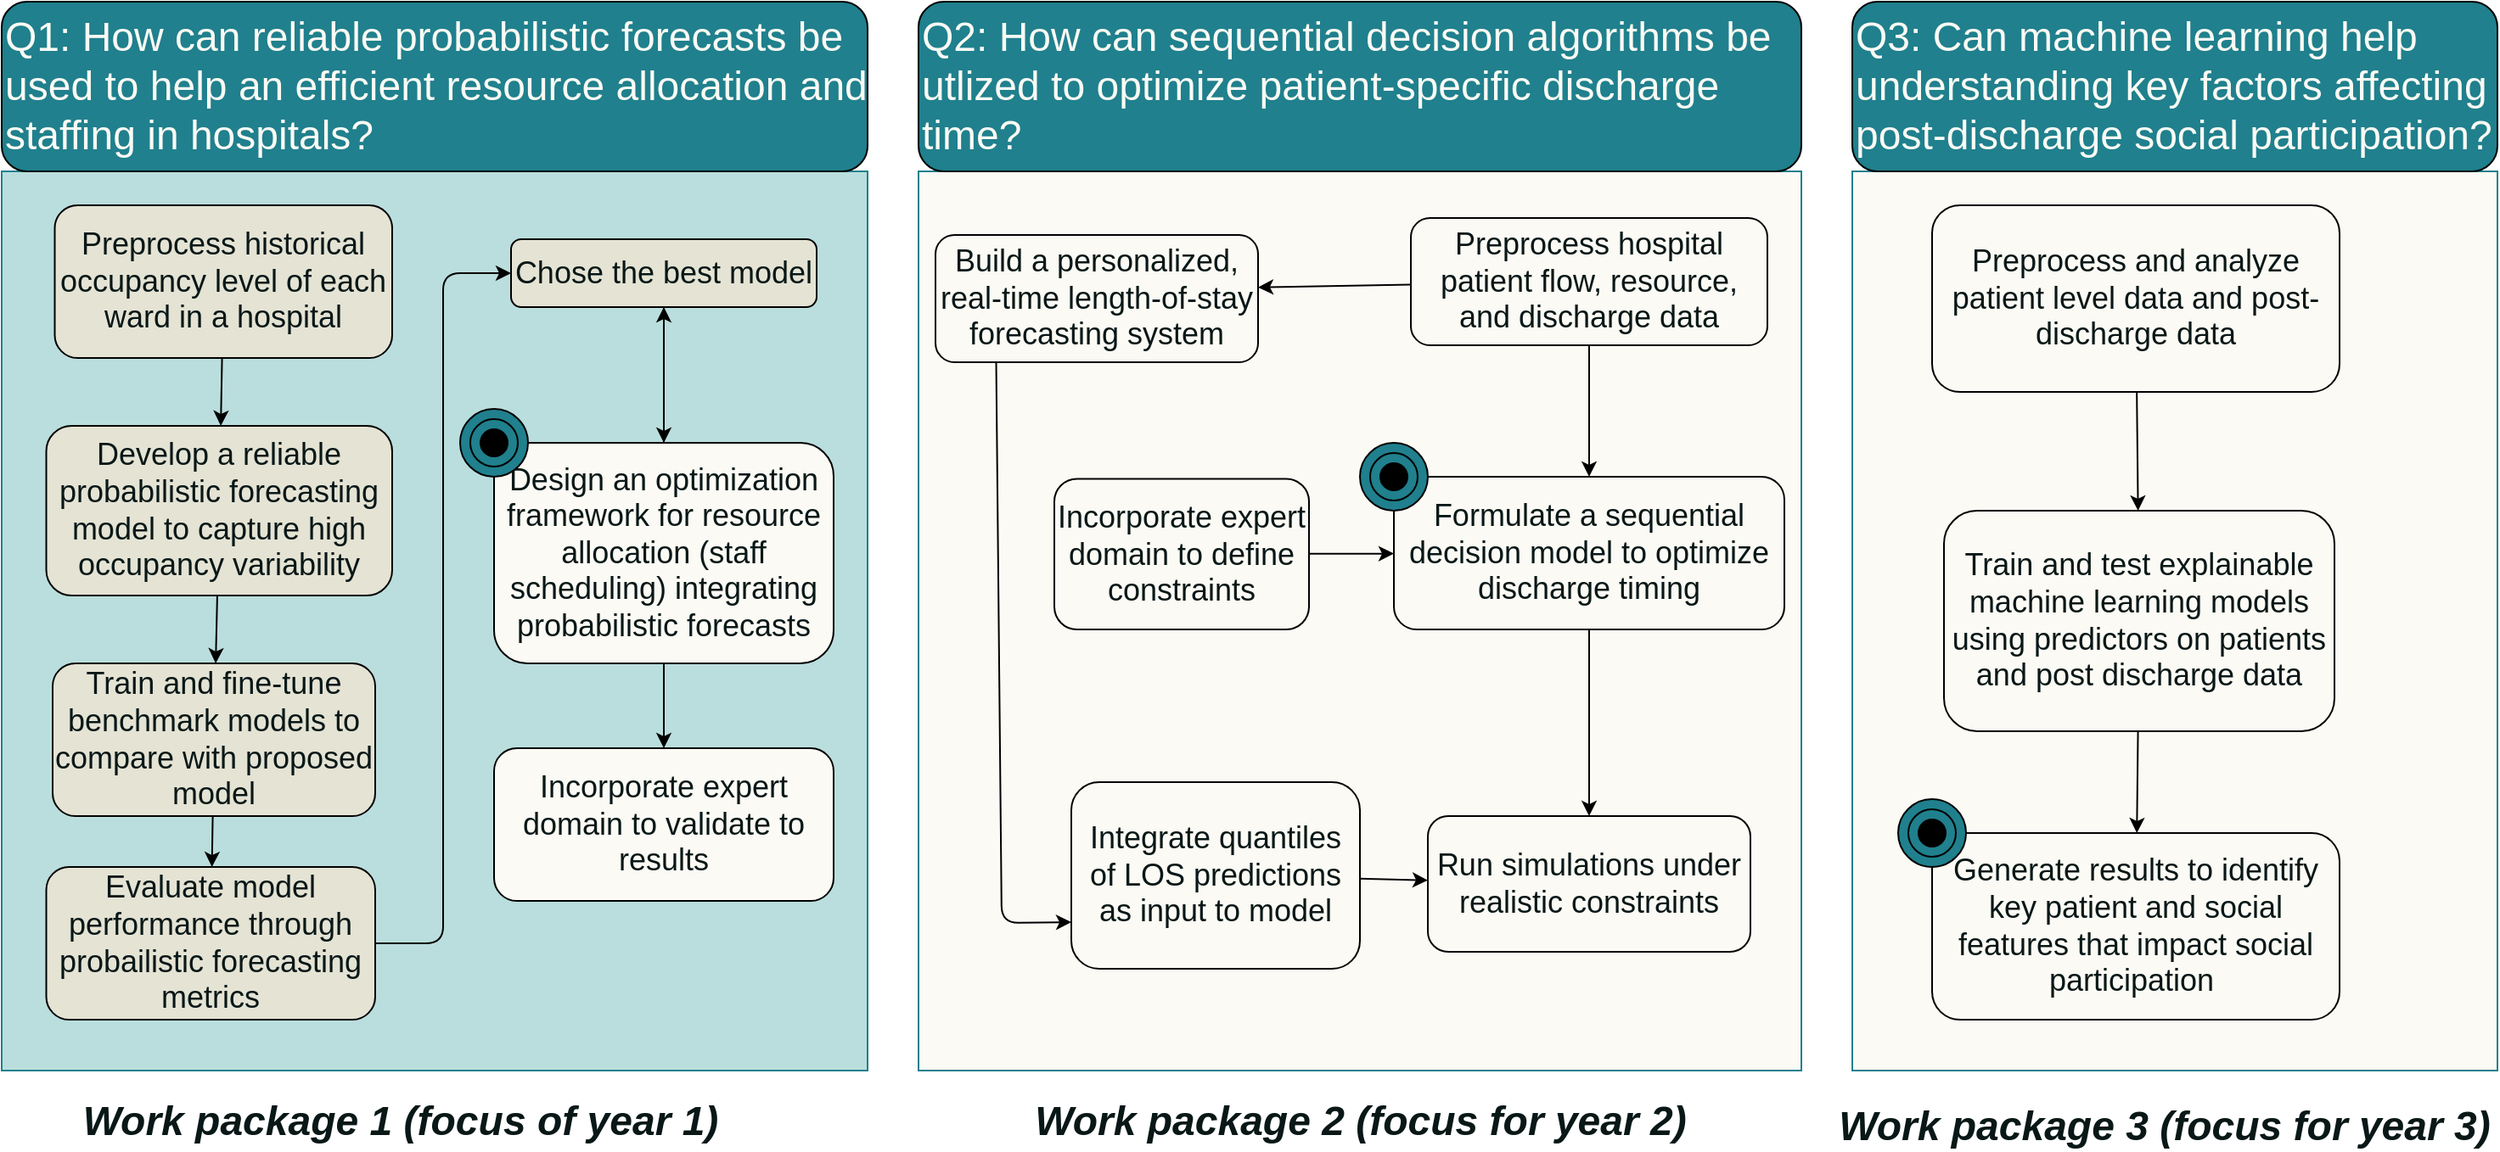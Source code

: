 <mxfile>
    <diagram id="nRn66sDih53P0WB61xkh" name="Page-1">
        <mxGraphModel dx="1719" dy="1607" grid="1" gridSize="10" guides="1" tooltips="1" connect="1" arrows="1" fold="1" page="1" pageScale="1" pageWidth="827" pageHeight="1169" math="1" shadow="0">
            <root>
                <mxCell id="0"/>
                <mxCell id="1" parent="0"/>
                <mxCell id="36" value="" style="rounded=0;whiteSpace=wrap;html=1;fillColor=#FBFAF4;strokeColor=#20808D;strokeWidth=1;" parent="1" vertex="1">
                    <mxGeometry x="800" y="30" width="380" height="530" as="geometry"/>
                </mxCell>
                <mxCell id="35" value="" style="rounded=0;whiteSpace=wrap;html=1;fillColor=#FBFAF4;strokeColor=#20808D;strokeWidth=1;" parent="1" vertex="1">
                    <mxGeometry x="250" y="30" width="520" height="530" as="geometry"/>
                </mxCell>
                <mxCell id="33" value="" style="rounded=0;whiteSpace=wrap;html=1;fillColor=light-dark(#BADEDD,#20808D);strokeColor=#20808D;strokeWidth=1;" parent="1" vertex="1">
                    <mxGeometry x="-290" y="30" width="510" height="530" as="geometry"/>
                </mxCell>
                <mxCell id="4" value="" style="edgeStyle=none;html=1;" parent="1" source="2" target="3" edge="1">
                    <mxGeometry relative="1" as="geometry"/>
                </mxCell>
                <mxCell id="2" value="&lt;font style=&quot;color: rgb(9, 23, 23); font-size: 18px;&quot;&gt;Preprocess historical occupancy level of each ward in a hospital&lt;/font&gt;" style="rounded=1;whiteSpace=wrap;html=1;fillColor=#E4E3D4;" parent="1" vertex="1">
                    <mxGeometry x="-258.75" y="50" width="198.75" height="90" as="geometry"/>
                </mxCell>
                <mxCell id="6" value="" style="edgeStyle=none;html=1;" parent="1" source="3" target="5" edge="1">
                    <mxGeometry relative="1" as="geometry"/>
                </mxCell>
                <mxCell id="3" value="&lt;font style=&quot;color: rgb(9, 23, 23); font-size: 18px;&quot;&gt;Develop a reliable probabilistic forecasting model to capture high occupancy variability&lt;/font&gt;" style="whiteSpace=wrap;html=1;rounded=1;fillColor=#E4E3D4;" parent="1" vertex="1">
                    <mxGeometry x="-263.75" y="180" width="203.75" height="100" as="geometry"/>
                </mxCell>
                <mxCell id="8" value="" style="edgeStyle=none;html=1;" parent="1" source="5" target="7" edge="1">
                    <mxGeometry relative="1" as="geometry"/>
                </mxCell>
                <mxCell id="5" value="&lt;font style=&quot;color: rgb(9, 23, 23); font-size: 18px;&quot;&gt;Train and fine-tune benchmark models to compare with proposed model&lt;/font&gt;" style="whiteSpace=wrap;html=1;rounded=1;fillColor=#E4E3D4;" parent="1" vertex="1">
                    <mxGeometry x="-260" y="320" width="190" height="90" as="geometry"/>
                </mxCell>
                <mxCell id="13" value="" style="edgeStyle=none;html=1;entryX=0;entryY=0.5;entryDx=0;entryDy=0;exitX=1;exitY=0.5;exitDx=0;exitDy=0;" parent="1" target="12" edge="1">
                    <mxGeometry relative="1" as="geometry">
                        <mxPoint x="-80" y="485" as="sourcePoint"/>
                        <mxPoint y="90" as="targetPoint"/>
                        <Array as="points">
                            <mxPoint x="-30" y="485"/>
                            <mxPoint x="-30" y="90"/>
                        </Array>
                    </mxGeometry>
                </mxCell>
                <mxCell id="7" value="&lt;font style=&quot;color: rgb(9, 23, 23); font-size: 18px;&quot;&gt;Evaluate model performance through probailistic forecasting metrics&lt;/font&gt;" style="whiteSpace=wrap;html=1;rounded=1;fillColor=#E4E3D4;" parent="1" vertex="1">
                    <mxGeometry x="-263.75" y="440" width="193.75" height="90" as="geometry"/>
                </mxCell>
                <mxCell id="10" value="&lt;font style=&quot;color: rgb(9, 23, 23); font-size: 18px;&quot;&gt;Incorporate expert domain to validate to results&lt;/font&gt;" style="rounded=1;whiteSpace=wrap;html=1;fillColor=#FBFAF4;" parent="1" vertex="1">
                    <mxGeometry y="370" width="200" height="90" as="geometry"/>
                </mxCell>
                <mxCell id="51" value="" style="edgeStyle=none;html=1;" parent="1" source="12" target="50" edge="1">
                    <mxGeometry relative="1" as="geometry"/>
                </mxCell>
                <mxCell id="12" value="&lt;font style=&quot;color: rgb(9, 23, 23); font-size: 18px;&quot;&gt;Chose the best model&lt;/font&gt;" style="whiteSpace=wrap;html=1;rounded=1;fillColor=#E4E3D4;" parent="1" vertex="1">
                    <mxGeometry x="10" y="70" width="180" height="40" as="geometry"/>
                </mxCell>
                <mxCell id="18" value="" style="edgeStyle=none;html=1;" parent="1" source="16" target="17" edge="1">
                    <mxGeometry relative="1" as="geometry"/>
                </mxCell>
                <mxCell id="47" value="" style="edgeStyle=none;html=1;entryX=1;entryY=0.411;entryDx=0;entryDy=0;entryPerimeter=0;" parent="1" source="16" target="46" edge="1">
                    <mxGeometry relative="1" as="geometry"/>
                </mxCell>
                <mxCell id="16" value="&lt;font style=&quot;color: rgb(9, 23, 23); font-size: 18px;&quot;&gt;Preprocess hospital patient flow, resource, and discharge data&lt;/font&gt;" style="rounded=1;whiteSpace=wrap;html=1;fillColor=#FBFAF4;" parent="1" vertex="1">
                    <mxGeometry x="540" y="57.5" width="210" height="75" as="geometry"/>
                </mxCell>
                <mxCell id="20" value="" style="edgeStyle=none;html=1;" parent="1" source="17" target="19" edge="1">
                    <mxGeometry relative="1" as="geometry"/>
                </mxCell>
                <mxCell id="17" value="&lt;font style=&quot;font-size: 18px; color: rgb(9, 23, 23);&quot;&gt;Formulate a sequential decision model to optimize discharge timing&lt;/font&gt;" style="whiteSpace=wrap;html=1;rounded=1;fillColor=#FBFAF4;" parent="1" vertex="1">
                    <mxGeometry x="530" y="210" width="230" height="90" as="geometry"/>
                </mxCell>
                <mxCell id="19" value="&lt;font style=&quot;color: rgb(9, 23, 23); font-size: 18px;&quot;&gt;Run simulations under realistic constraints&lt;/font&gt;" style="whiteSpace=wrap;html=1;rounded=1;fillColor=#FBFAF4;" parent="1" vertex="1">
                    <mxGeometry x="550" y="410" width="190" height="80" as="geometry"/>
                </mxCell>
                <mxCell id="60" value="" style="edgeStyle=none;html=1;" parent="1" source="26" target="19" edge="1">
                    <mxGeometry relative="1" as="geometry"/>
                </mxCell>
                <mxCell id="26" value="&lt;font style=&quot;color: rgb(9, 23, 23); font-size: 18px;&quot;&gt;Integrate quantiles of LOS predictions as input to model&lt;/font&gt;" style="whiteSpace=wrap;html=1;rounded=1;fillColor=#FBFAF4;" parent="1" vertex="1">
                    <mxGeometry x="340" y="390" width="170" height="110" as="geometry"/>
                </mxCell>
                <mxCell id="30" value="" style="edgeStyle=none;html=1;" parent="1" source="28" target="29" edge="1">
                    <mxGeometry relative="1" as="geometry"/>
                </mxCell>
                <mxCell id="28" value="&lt;span&gt;&lt;font style=&quot;color: rgb(9, 23, 23); font-size: 18px;&quot;&gt;Preprocess and analyze patient level data and post-discharge data&lt;/font&gt;&lt;/span&gt;" style="rounded=1;whiteSpace=wrap;html=1;fillColor=#FBFAF4;" parent="1" vertex="1">
                    <mxGeometry x="847" y="50" width="240" height="110" as="geometry"/>
                </mxCell>
                <mxCell id="32" value="" style="edgeStyle=none;html=1;" parent="1" source="29" target="31" edge="1">
                    <mxGeometry relative="1" as="geometry"/>
                </mxCell>
                <mxCell id="29" value="&lt;font style=&quot;color: rgb(9, 23, 23); font-size: 18px;&quot;&gt;Train and test explainable machine learning models using predictors on patients and post discharge data&lt;/font&gt;" style="whiteSpace=wrap;html=1;rounded=1;fillColor=#FBFAF4;" parent="1" vertex="1">
                    <mxGeometry x="854" y="230" width="230" height="130" as="geometry"/>
                </mxCell>
                <mxCell id="31" value="&lt;font style=&quot;color: rgb(9, 23, 23); font-size: 18px;&quot;&gt;Generate results to identify key patient and social features that impact social participation&amp;nbsp;&lt;/font&gt;" style="whiteSpace=wrap;html=1;rounded=1;fillColor=#FBFAF4;" parent="1" vertex="1">
                    <mxGeometry x="847" y="420" width="240" height="110" as="geometry"/>
                </mxCell>
                <mxCell id="34" value="&lt;font style=&quot;font-size: 24px; color: rgb(9, 23, 23);&quot;&gt;&lt;i style=&quot;&quot;&gt;&lt;b style=&quot;&quot;&gt;Work package 1 (focus of year 1)&lt;/b&gt;&lt;/i&gt;&lt;/font&gt;" style="text;html=1;align=center;verticalAlign=middle;whiteSpace=wrap;rounded=0;" parent="1" vertex="1">
                    <mxGeometry x="-250" y="585" width="390" height="10" as="geometry"/>
                </mxCell>
                <mxCell id="37" value="&lt;i style=&quot;scrollbar-color: rgb(226, 226, 226) rgb(251, 251, 251);&quot;&gt;&lt;b style=&quot;scrollbar-color: rgb(226, 226, 226) rgb(251, 251, 251);&quot;&gt;&lt;font style=&quot;color: rgb(9, 23, 23); font-size: 24px;&quot;&gt;Work package 2 (focus for year 2)&lt;/font&gt;&lt;/b&gt;&lt;/i&gt;" style="text;html=1;align=center;verticalAlign=middle;whiteSpace=wrap;rounded=0;" parent="1" vertex="1">
                    <mxGeometry x="309.5" y="575" width="401" height="30" as="geometry"/>
                </mxCell>
                <mxCell id="45" value="" style="edgeStyle=none;html=1;" parent="1" source="43" target="17" edge="1">
                    <mxGeometry relative="1" as="geometry"/>
                </mxCell>
                <mxCell id="43" value="&lt;font style=&quot;color: rgb(9, 23, 23); font-size: 18px;&quot;&gt;Incorporate expert domain to define constraints&lt;/font&gt;" style="whiteSpace=wrap;html=1;fillColor=#FBFAF4;rounded=1;" parent="1" vertex="1">
                    <mxGeometry x="330" y="211.25" width="150" height="88.75" as="geometry"/>
                </mxCell>
                <mxCell id="64" style="edgeStyle=none;html=1;entryX=0;entryY=0.75;entryDx=0;entryDy=0;exitX=0.188;exitY=0.958;exitDx=0;exitDy=0;exitPerimeter=0;" parent="1" source="46" target="26" edge="1">
                    <mxGeometry relative="1" as="geometry">
                        <Array as="points">
                            <mxPoint x="299" y="473"/>
                        </Array>
                    </mxGeometry>
                </mxCell>
                <mxCell id="46" value="&lt;font style=&quot;color: rgb(9, 23, 23); font-size: 18px;&quot;&gt;Build a personalized, real-time length-of-stay forecasting system&lt;/font&gt;" style="whiteSpace=wrap;html=1;fillColor=#FBFAF4;rounded=1;" parent="1" vertex="1">
                    <mxGeometry x="260" y="67.5" width="190" height="75" as="geometry"/>
                </mxCell>
                <mxCell id="52" value="" style="edgeStyle=none;html=1;" parent="1" source="50" target="10" edge="1">
                    <mxGeometry relative="1" as="geometry"/>
                </mxCell>
                <mxCell id="79" value="" style="edgeStyle=none;html=1;" edge="1" parent="1" source="50" target="12">
                    <mxGeometry relative="1" as="geometry"/>
                </mxCell>
                <mxCell id="50" value="&lt;font style=&quot;color: rgb(9, 23, 23); font-size: 18px;&quot;&gt;Design an optimization framework for&lt;span style=&quot;color: rgb(9, 23, 23);&quot;&gt;&amp;nbsp;resource allocation (staff scheduling)&amp;nbsp;&lt;/span&gt;integrating probabilistic forecasts&lt;/font&gt;" style="whiteSpace=wrap;html=1;fillColor=#FBFAF4;rounded=1;align=center;" parent="1" vertex="1">
                    <mxGeometry y="190" width="200" height="130" as="geometry"/>
                </mxCell>
                <mxCell id="65" value="&lt;i style=&quot;scrollbar-color: rgb(226, 226, 226) rgb(251, 251, 251);&quot;&gt;&lt;b style=&quot;scrollbar-color: rgb(226, 226, 226) rgb(251, 251, 251);&quot;&gt;&lt;font style=&quot;color: rgb(9, 23, 23); font-size: 24px;&quot;&gt;Work package 3 (focus for year 3)&lt;/font&gt;&lt;/b&gt;&lt;/i&gt;" style="text;html=1;align=center;verticalAlign=middle;whiteSpace=wrap;rounded=0;" parent="1" vertex="1">
                    <mxGeometry x="790" y="580" width="388" height="25" as="geometry"/>
                </mxCell>
                <mxCell id="69" value="&lt;font style=&quot;font-size: 24px; color: rgb(251, 250, 244);&quot;&gt;Q1: How can reliable probabilistic forecasts be used to help an efficient resource allocation and staffing in hospitals?&lt;/font&gt;" style="rounded=1;whiteSpace=wrap;html=1;align=left;fillColor=#20808D;" parent="1" vertex="1">
                    <mxGeometry x="-290" y="-70" width="510" height="100" as="geometry"/>
                </mxCell>
                <mxCell id="71" value="&lt;font style=&quot;font-size: 24px; color: rgb(251, 250, 244);&quot;&gt;Q3: Can machine learning help understanding key factors affecting post-discharge social participation?&lt;/font&gt;" style="rounded=1;whiteSpace=wrap;html=1;align=left;fillColor=#20808D;" parent="1" vertex="1">
                    <mxGeometry x="800" y="-70" width="380" height="100" as="geometry"/>
                </mxCell>
                <mxCell id="72" value="&lt;span style=&quot;font-size: 24px;&quot;&gt;&lt;font style=&quot;color: rgb(251, 250, 244);&quot;&gt;Q2: How can sequential decision algorithms be utlized to optimize patient-specific discharge time?&lt;/font&gt;&lt;/span&gt;" style="rounded=1;whiteSpace=wrap;html=1;align=left;fillColor=#20808D;" parent="1" vertex="1">
                    <mxGeometry x="250" y="-70" width="520" height="100" as="geometry"/>
                </mxCell>
                <mxCell id="73" value="" style="html=1;outlineConnect=0;whiteSpace=wrap;fillColor=#20808D;shape=mxgraph.archimate3.goal;direction=south;" parent="1" vertex="1">
                    <mxGeometry x="-20" y="170" width="40" height="40" as="geometry"/>
                </mxCell>
                <mxCell id="77" value="" style="html=1;outlineConnect=0;whiteSpace=wrap;fillColor=#20808D;shape=mxgraph.archimate3.goal;" parent="1" vertex="1">
                    <mxGeometry x="510" y="190" width="40" height="40" as="geometry"/>
                </mxCell>
                <mxCell id="78" value="" style="html=1;outlineConnect=0;whiteSpace=wrap;fillColor=#20808D;shape=mxgraph.archimate3.goal;" parent="1" vertex="1">
                    <mxGeometry x="827" y="400" width="40" height="40" as="geometry"/>
                </mxCell>
            </root>
        </mxGraphModel>
    </diagram>
</mxfile>